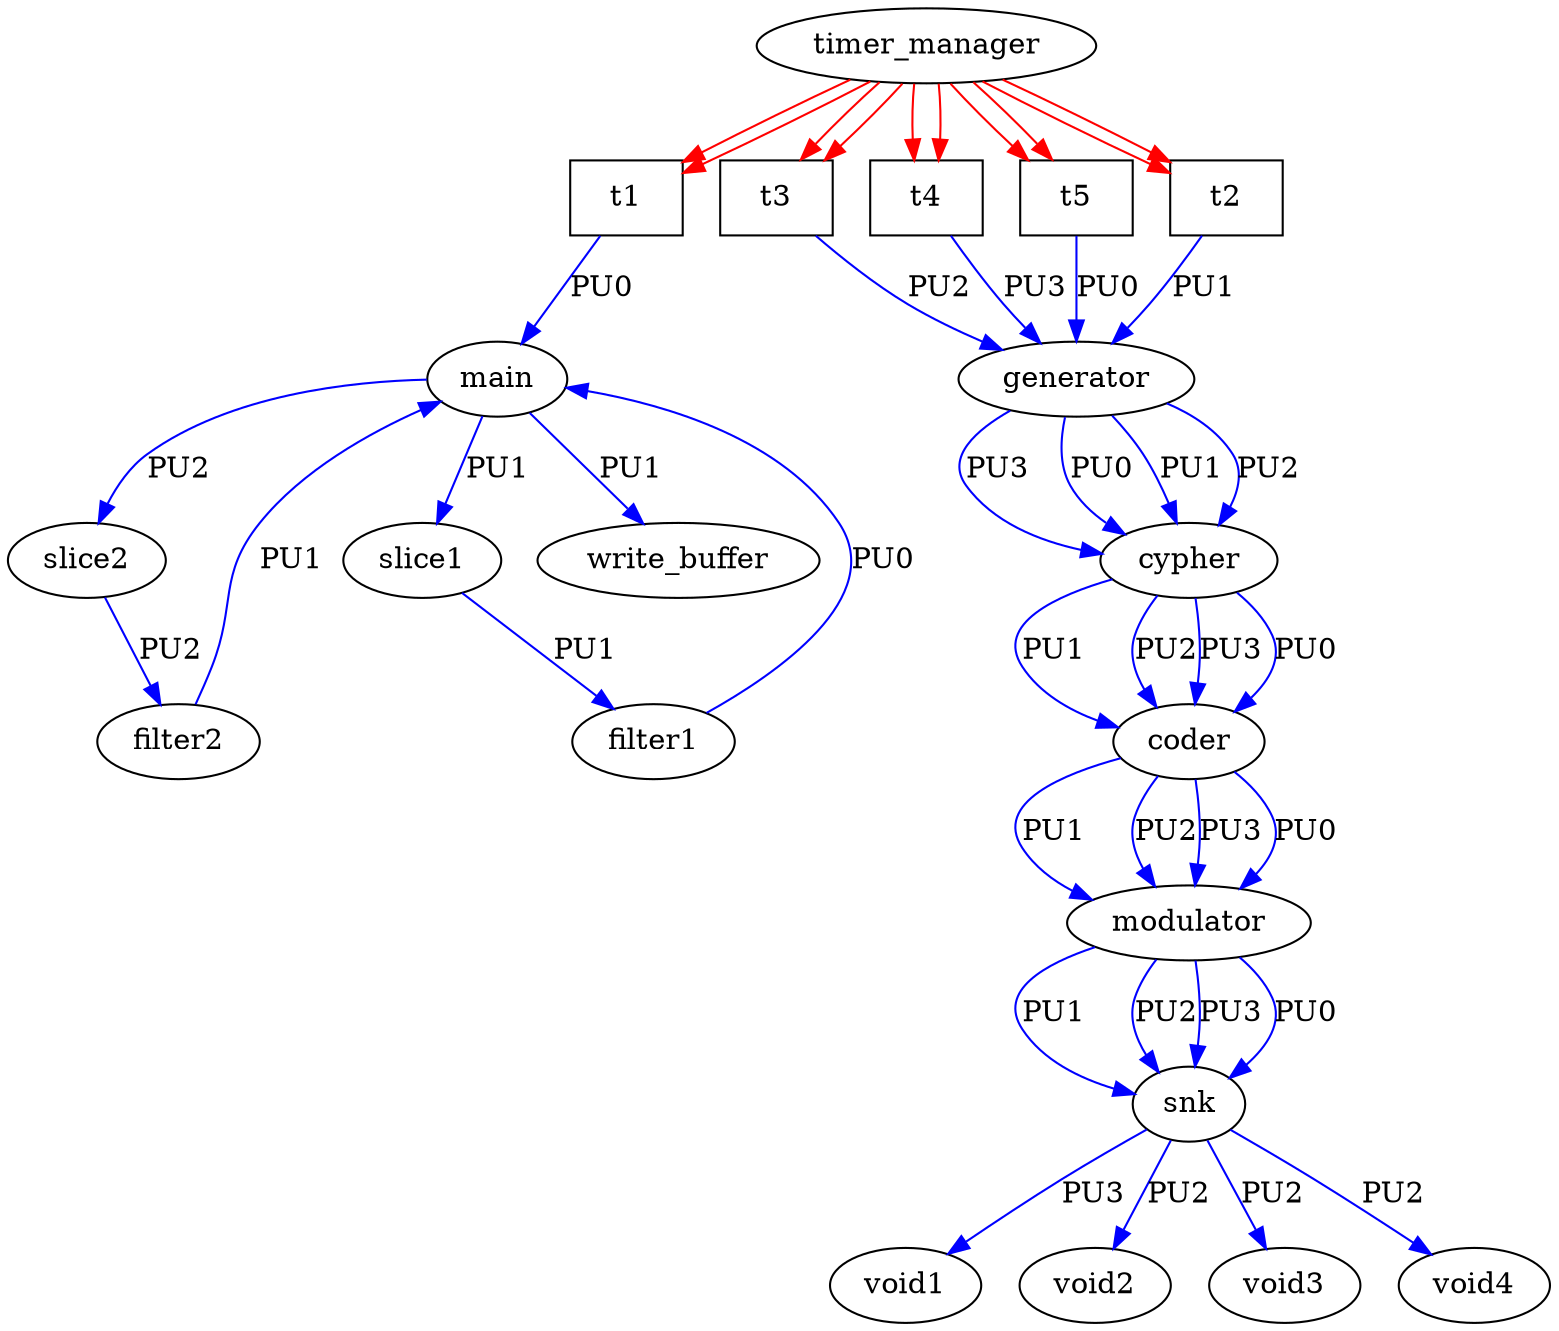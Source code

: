 digraph my_graph {
  overlap = scale;
   main[label="main"];
   slice1[label="slice1"];
   slice2[label="slice2"];
   filter1[label="filter1"];
   filter2[label="filter2"];
   write_buffer[label="write_buffer"];
   generator[label="generator"];
   cypher[label="cypher"];
   coder[label="coder"];
   modulator[label="modulator"];
   void1[label="void1"];
   void2[label="void2"];
   void3[label="void3"];
   void4[label="void4"];
   snk[label="snk"];
   timer_manager[label="timer_manager"];
   t1[label="t1",shape=box ];
   t2[label="t2",shape=box ];
   t3[label="t3",shape=box ];
   t4[label="t4",shape=box ];
   t5[label="t5",shape=box ];
   timer_manager -> t1[label="", color=red];
   timer_manager -> t2[label="", color=red];
   timer_manager -> t3[label="", color=red];
   timer_manager -> t4[label="", color=red];
   timer_manager -> t5[label="", color=red];
   timer_manager -> t1[label="", color=red];
   timer_manager -> t2[label="", color=red];
   timer_manager -> t3[label="", color=red];
   timer_manager -> t4[label="", color=red];
   timer_manager -> t5[label="", color=red];
   t1 -> main[label="PU0", color=blue];
   main -> slice1[label="PU1", color=blue];
   main -> slice2[label="PU2", color=blue];
   slice1 -> filter1[label="PU1", color=blue];
   slice2 -> filter2[label="PU2", color=blue];
   filter1 -> main[label="PU0", color=blue];
   filter2 -> main[label="PU1", color=blue];
   main -> write_buffer[label="PU1", color=blue];
   t2 -> generator[label="PU1", color=blue];
   t3 -> generator[label="PU2", color=blue];
   t4 -> generator[label="PU3", color=blue];
   t5 -> generator[label="PU0", color=blue];
   generator -> cypher[label="PU1", color=blue];
   generator -> cypher[label="PU2", color=blue];
   generator -> cypher[label="PU3", color=blue];
   generator -> cypher[label="PU0", color=blue];
   cypher -> coder[label="PU1", color=blue];
   cypher -> coder[label="PU2", color=blue];
   cypher -> coder[label="PU3", color=blue];
   cypher -> coder[label="PU0", color=blue];
   coder -> modulator[label="PU1", color=blue];
   coder -> modulator[label="PU2", color=blue];
   coder -> modulator[label="PU3", color=blue];
   coder -> modulator[label="PU0", color=blue];
   modulator -> snk[label="PU1", color=blue];
   modulator -> snk[label="PU2", color=blue];
   modulator -> snk[label="PU3", color=blue];
   modulator -> snk[label="PU0", color=blue];
   snk -> void1[label="PU3", color=blue];
   snk -> void2[label="PU2", color=blue];
   snk -> void3[label="PU2", color=blue];
   snk -> void4[label="PU2", color=blue];
}
